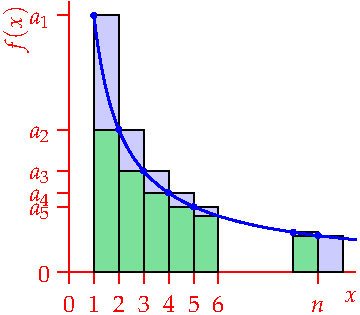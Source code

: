 settings.tex="pdflatex";

texpreamble("\usepackage{amsmath}
\usepackage{amsthm,amssymb}
\usepackage{mathpazo}
\usepackage[svgnames]{xcolor}
");
import graph;

size(180,160,IgnoreAspect);

real f(real x){return 1/(x^0.85);}

path p=graph(f,1,11.5);


dotfactor=6;

xaxis(0,11.5,red,RightTicks(new real[]{0,1,2,3,4,5,6}));
yaxis("$f(x)$",0,1.05,red,LeftTicks(new real[]{0}));

labelx("$x$",11.3,S,red);
//xtick(Label("$n-1$",align=S),9,S,red);
xtick(Label("$n$",align=S),10,S,red);
//xtick(Label("$n+1$",align=S),11,S,red);
ytick(Label("$a_1$",align=W),f(1),W,red);
ytick(Label("$a_2$",align=W),f(2),W,red);
ytick(Label("$a_3$",align=W),f(3),W,red);
ytick(Label("$a_4$",align=W),f(4),W,red);
ytick(Label("$a_5$",align=W),f(5),W,red);

for(int i=1; i<=5; ++i){
	filldraw(box((i,0),(i+1,f(i))),lightblue+opacity(0.4));
	filldraw(box((i,0),(i+1,f(i+1))),green+opacity(0.4));
	}
	
	filldraw(box((9,0),(9+1,f(9))),lightblue+opacity(0.4));
	filldraw(box((10,0),(10+1,f(10))),lightblue+opacity(0.4));
filldraw(box((9,0),(9+1,f(9+1))),green+opacity(0.4));

draw(p,blue+linewidth(1));

for(int n=1; n<=5; ++n){
	dot((n,f(n)),blue);
	}
dot((9,f(9)),blue);
dot((10,f(10)),blue);